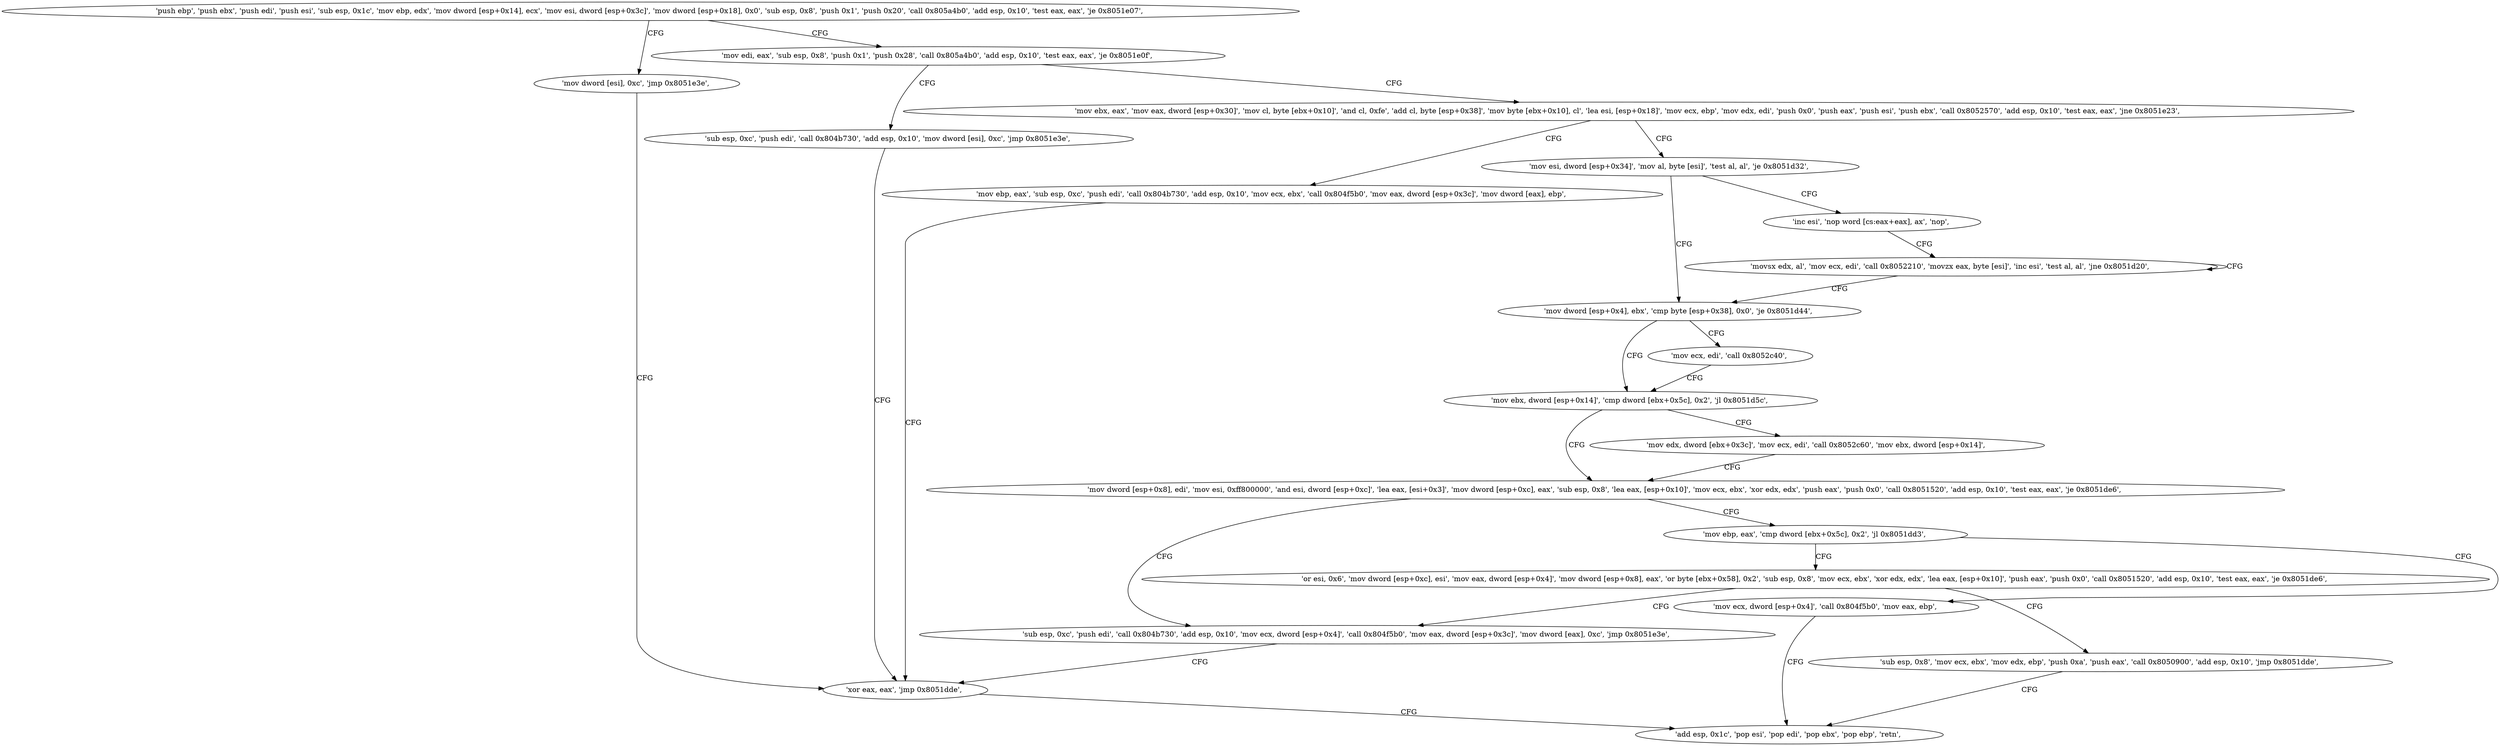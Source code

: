 digraph "func" {
"134552720" [label = "'push ebp', 'push ebx', 'push edi', 'push esi', 'sub esp, 0x1c', 'mov ebp, edx', 'mov dword [esp+0x14], ecx', 'mov esi, dword [esp+0x3c]', 'mov dword [esp+0x18], 0x0', 'sub esp, 0x8', 'push 0x1', 'push 0x20', 'call 0x805a4b0', 'add esp, 0x10', 'test eax, eax', 'je 0x8051e07', " ]
"134553095" [label = "'mov dword [esi], 0xc', 'jmp 0x8051e3e', " ]
"134552768" [label = "'mov edi, eax', 'sub esp, 0x8', 'push 0x1', 'push 0x28', 'call 0x805a4b0', 'add esp, 0x10', 'test eax, eax', 'je 0x8051e0f', " ]
"134553150" [label = "'xor eax, eax', 'jmp 0x8051dde', " ]
"134553103" [label = "'sub esp, 0xc', 'push edi', 'call 0x804b730', 'add esp, 0x10', 'mov dword [esi], 0xc', 'jmp 0x8051e3e', " ]
"134552793" [label = "'mov ebx, eax', 'mov eax, dword [esp+0x30]', 'mov cl, byte [ebx+0x10]', 'and cl, 0xfe', 'add cl, byte [esp+0x38]', 'mov byte [ebx+0x10], cl', 'lea esi, [esp+0x18]', 'mov ecx, ebp', 'mov edx, edi', 'push 0x0', 'push eax', 'push esi', 'push ebx', 'call 0x8052570', 'add esp, 0x10', 'test eax, eax', 'jne 0x8051e23', " ]
"134553054" [label = "'add esp, 0x1c', 'pop esi', 'pop edi', 'pop ebx', 'pop ebp', 'retn', " ]
"134553123" [label = "'mov ebp, eax', 'sub esp, 0xc', 'push edi', 'call 0x804b730', 'add esp, 0x10', 'mov ecx, ebx', 'call 0x804f5b0', 'mov eax, dword [esp+0x3c]', 'mov dword [eax], ebp', " ]
"134552841" [label = "'mov esi, dword [esp+0x34]', 'mov al, byte [esi]', 'test al, al', 'je 0x8051d32', " ]
"134552882" [label = "'mov dword [esp+0x4], ebx', 'cmp byte [esp+0x38], 0x0', 'je 0x8051d44', " ]
"134552851" [label = "'inc esi', 'nop word [cs:eax+eax], ax', 'nop', " ]
"134552900" [label = "'mov ebx, dword [esp+0x14]', 'cmp dword [ebx+0x5c], 0x2', 'jl 0x8051d5c', " ]
"134552893" [label = "'mov ecx, edi', 'call 0x8052c40', " ]
"134552864" [label = "'movsx edx, al', 'mov ecx, edi', 'call 0x8052210', 'movzx eax, byte [esi]', 'inc esi', 'test al, al', 'jne 0x8051d20', " ]
"134552924" [label = "'mov dword [esp+0x8], edi', 'mov esi, 0xff800000', 'and esi, dword [esp+0xc]', 'lea eax, [esi+0x3]', 'mov dword [esp+0xc], eax', 'sub esp, 0x8', 'lea eax, [esp+0x10]', 'mov ecx, ebx', 'xor edx, edx', 'push eax', 'push 0x0', 'call 0x8051520', 'add esp, 0x10', 'test eax, eax', 'je 0x8051de6', " ]
"134552910" [label = "'mov edx, dword [ebx+0x3c]', 'mov ecx, edi', 'call 0x8052c60', 'mov ebx, dword [esp+0x14]', " ]
"134553062" [label = "'sub esp, 0xc', 'push edi', 'call 0x804b730', 'add esp, 0x10', 'mov ecx, dword [esp+0x4]', 'call 0x804f5b0', 'mov eax, dword [esp+0x3c]', 'mov dword [eax], 0xc', 'jmp 0x8051e3e', " ]
"134552970" [label = "'mov ebp, eax', 'cmp dword [ebx+0x5c], 0x2', 'jl 0x8051dd3', " ]
"134553043" [label = "'mov ecx, dword [esp+0x4]', 'call 0x804f5b0', 'mov eax, ebp', " ]
"134552978" [label = "'or esi, 0x6', 'mov dword [esp+0xc], esi', 'mov eax, dword [esp+0x4]', 'mov dword [esp+0x8], eax', 'or byte [ebx+0x58], 0x2', 'sub esp, 0x8', 'mov ecx, ebx', 'xor edx, edx', 'lea eax, [esp+0x10]', 'push eax', 'push 0x0', 'call 0x8051520', 'add esp, 0x10', 'test eax, eax', 'je 0x8051de6', " ]
"134553023" [label = "'sub esp, 0x8', 'mov ecx, ebx', 'mov edx, ebp', 'push 0xa', 'push eax', 'call 0x8050900', 'add esp, 0x10', 'jmp 0x8051dde', " ]
"134552720" -> "134553095" [ label = "CFG" ]
"134552720" -> "134552768" [ label = "CFG" ]
"134553095" -> "134553150" [ label = "CFG" ]
"134552768" -> "134553103" [ label = "CFG" ]
"134552768" -> "134552793" [ label = "CFG" ]
"134553150" -> "134553054" [ label = "CFG" ]
"134553103" -> "134553150" [ label = "CFG" ]
"134552793" -> "134553123" [ label = "CFG" ]
"134552793" -> "134552841" [ label = "CFG" ]
"134553123" -> "134553150" [ label = "CFG" ]
"134552841" -> "134552882" [ label = "CFG" ]
"134552841" -> "134552851" [ label = "CFG" ]
"134552882" -> "134552900" [ label = "CFG" ]
"134552882" -> "134552893" [ label = "CFG" ]
"134552851" -> "134552864" [ label = "CFG" ]
"134552900" -> "134552924" [ label = "CFG" ]
"134552900" -> "134552910" [ label = "CFG" ]
"134552893" -> "134552900" [ label = "CFG" ]
"134552864" -> "134552864" [ label = "CFG" ]
"134552864" -> "134552882" [ label = "CFG" ]
"134552924" -> "134553062" [ label = "CFG" ]
"134552924" -> "134552970" [ label = "CFG" ]
"134552910" -> "134552924" [ label = "CFG" ]
"134553062" -> "134553150" [ label = "CFG" ]
"134552970" -> "134553043" [ label = "CFG" ]
"134552970" -> "134552978" [ label = "CFG" ]
"134553043" -> "134553054" [ label = "CFG" ]
"134552978" -> "134553062" [ label = "CFG" ]
"134552978" -> "134553023" [ label = "CFG" ]
"134553023" -> "134553054" [ label = "CFG" ]
}
